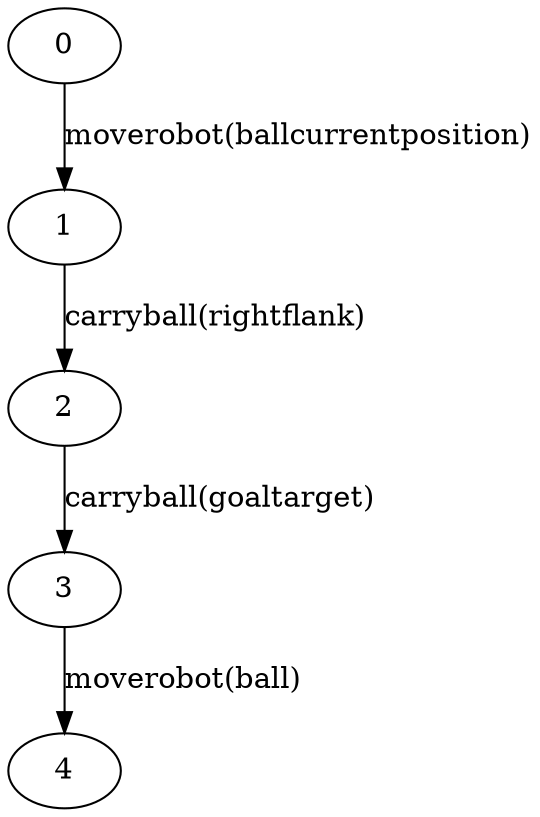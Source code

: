 strict digraph "" {
	0	[color=black];
	1	[color=black];
	0 -> 1	[color=black,
		label="moverobot(ballcurrentposition)"];
	2	[color=black];
	1 -> 2	[color=black,
		label="carryball(rightflank)"];
	3	[color=black];
	2 -> 3	[color=black,
		label="carryball(goaltarget)"];
	4	[color=black];
	3 -> 4	[color=black,
		label="moverobot(ball)"];
}
